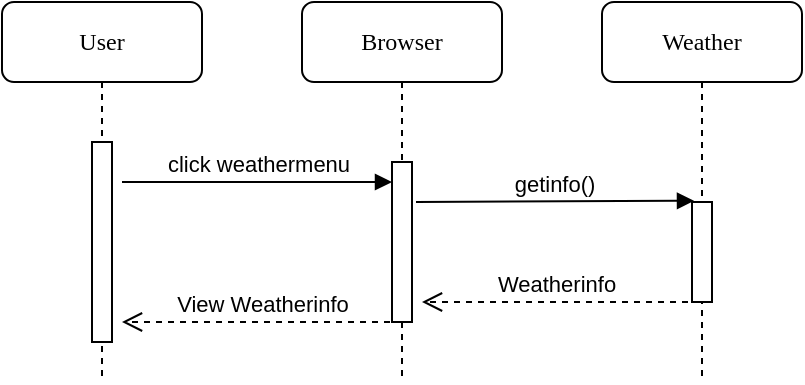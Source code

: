 <mxfile version="12.1.9" type="device" pages="1"><diagram name="Page-1" id="13e1069c-82ec-6db2-03f1-153e76fe0fe0"><mxGraphModel dx="2048" dy="1059" grid="1" gridSize="10" guides="1" tooltips="1" connect="1" arrows="1" fold="1" page="1" pageScale="1" pageWidth="1100" pageHeight="850" background="#ffffff" math="0" shadow="0"><root><mxCell id="0"/><mxCell id="1" parent="0"/><mxCell id="7baba1c4bc27f4b0-2" value="Browser" style="shape=umlLifeline;perimeter=lifelinePerimeter;whiteSpace=wrap;html=1;container=1;collapsible=0;recursiveResize=0;outlineConnect=0;rounded=1;shadow=0;comic=0;labelBackgroundColor=none;strokeColor=#000000;strokeWidth=1;fillColor=#FFFFFF;fontFamily=Verdana;fontSize=12;fontColor=#000000;align=center;" parent="1" vertex="1"><mxGeometry x="250" y="80" width="100" height="190" as="geometry"/></mxCell><mxCell id="5UFwk3MsAIcuTSnUobVp-3" value="" style="html=1;points=[];perimeter=orthogonalPerimeter;" vertex="1" parent="7baba1c4bc27f4b0-2"><mxGeometry x="45" y="80" width="10" height="80" as="geometry"/></mxCell><mxCell id="7baba1c4bc27f4b0-3" value="Weather" style="shape=umlLifeline;perimeter=lifelinePerimeter;whiteSpace=wrap;html=1;container=1;collapsible=0;recursiveResize=0;outlineConnect=0;rounded=1;shadow=0;comic=0;labelBackgroundColor=none;strokeColor=#000000;strokeWidth=1;fillColor=#FFFFFF;fontFamily=Verdana;fontSize=12;fontColor=#000000;align=center;" parent="1" vertex="1"><mxGeometry x="400" y="80" width="100" height="190" as="geometry"/></mxCell><mxCell id="5UFwk3MsAIcuTSnUobVp-5" value="" style="html=1;points=[];perimeter=orthogonalPerimeter;" vertex="1" parent="7baba1c4bc27f4b0-3"><mxGeometry x="45" y="100" width="10" height="50" as="geometry"/></mxCell><mxCell id="7baba1c4bc27f4b0-8" value="User" style="shape=umlLifeline;perimeter=lifelinePerimeter;whiteSpace=wrap;html=1;container=1;collapsible=0;recursiveResize=0;outlineConnect=0;rounded=1;shadow=0;comic=0;labelBackgroundColor=none;strokeColor=#000000;strokeWidth=1;fillColor=#FFFFFF;fontFamily=Verdana;fontSize=12;fontColor=#000000;align=center;" parent="1" vertex="1"><mxGeometry x="100" y="80" width="100" height="190" as="geometry"/></mxCell><mxCell id="5UFwk3MsAIcuTSnUobVp-1" value="" style="html=1;points=[];perimeter=orthogonalPerimeter;" vertex="1" parent="7baba1c4bc27f4b0-8"><mxGeometry x="45" y="70" width="10" height="100" as="geometry"/></mxCell><mxCell id="5UFwk3MsAIcuTSnUobVp-2" value="click weathermenu" style="html=1;verticalAlign=bottom;endArrow=block;" edge="1" parent="1" target="5UFwk3MsAIcuTSnUobVp-3"><mxGeometry width="80" relative="1" as="geometry"><mxPoint x="160" y="170" as="sourcePoint"/><mxPoint x="240" y="170" as="targetPoint"/></mxGeometry></mxCell><mxCell id="5UFwk3MsAIcuTSnUobVp-4" value="getinfo()" style="html=1;verticalAlign=bottom;endArrow=block;entryX=0.1;entryY=-0.012;entryDx=0;entryDy=0;entryPerimeter=0;" edge="1" parent="1" target="5UFwk3MsAIcuTSnUobVp-5"><mxGeometry width="80" relative="1" as="geometry"><mxPoint x="307" y="180" as="sourcePoint"/><mxPoint x="387" y="180" as="targetPoint"/></mxGeometry></mxCell><mxCell id="5UFwk3MsAIcuTSnUobVp-6" value="Weatherinfo" style="html=1;verticalAlign=bottom;endArrow=open;dashed=1;endSize=8;entryX=1.5;entryY=0.875;entryDx=0;entryDy=0;entryPerimeter=0;" edge="1" parent="1" target="5UFwk3MsAIcuTSnUobVp-3"><mxGeometry relative="1" as="geometry"><mxPoint x="443" y="230" as="sourcePoint"/><mxPoint x="363" y="230" as="targetPoint"/></mxGeometry></mxCell><mxCell id="5UFwk3MsAIcuTSnUobVp-7" value="View Weatherinfo" style="html=1;verticalAlign=bottom;endArrow=open;dashed=1;endSize=8;entryX=1.5;entryY=0.9;entryDx=0;entryDy=0;entryPerimeter=0;" edge="1" parent="1" target="5UFwk3MsAIcuTSnUobVp-1"><mxGeometry relative="1" as="geometry"><mxPoint x="300" y="240" as="sourcePoint"/><mxPoint x="220" y="240" as="targetPoint"/></mxGeometry></mxCell></root></mxGraphModel></diagram></mxfile>